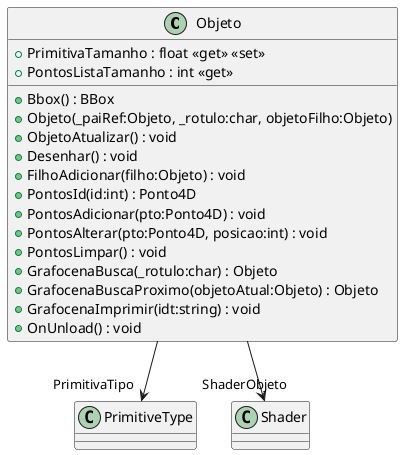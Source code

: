 @startuml
class Objeto {
    + PrimitivaTamanho : float <<get>> <<set>>
    + PontosListaTamanho : int <<get>>
    + Bbox() : BBox
    + Objeto(_paiRef:Objeto, _rotulo:char, objetoFilho:Objeto)
    + ObjetoAtualizar() : void
    + Desenhar() : void
    + FilhoAdicionar(filho:Objeto) : void
    + PontosId(id:int) : Ponto4D
    + PontosAdicionar(pto:Ponto4D) : void
    + PontosAlterar(pto:Ponto4D, posicao:int) : void
    + PontosLimpar() : void
    + GrafocenaBusca(_rotulo:char) : Objeto
    + GrafocenaBuscaProximo(objetoAtual:Objeto) : Objeto
    + GrafocenaImprimir(idt:string) : void
    + OnUnload() : void
}
Objeto --> "PrimitivaTipo" PrimitiveType
Objeto --> "ShaderObjeto" Shader
@enduml
